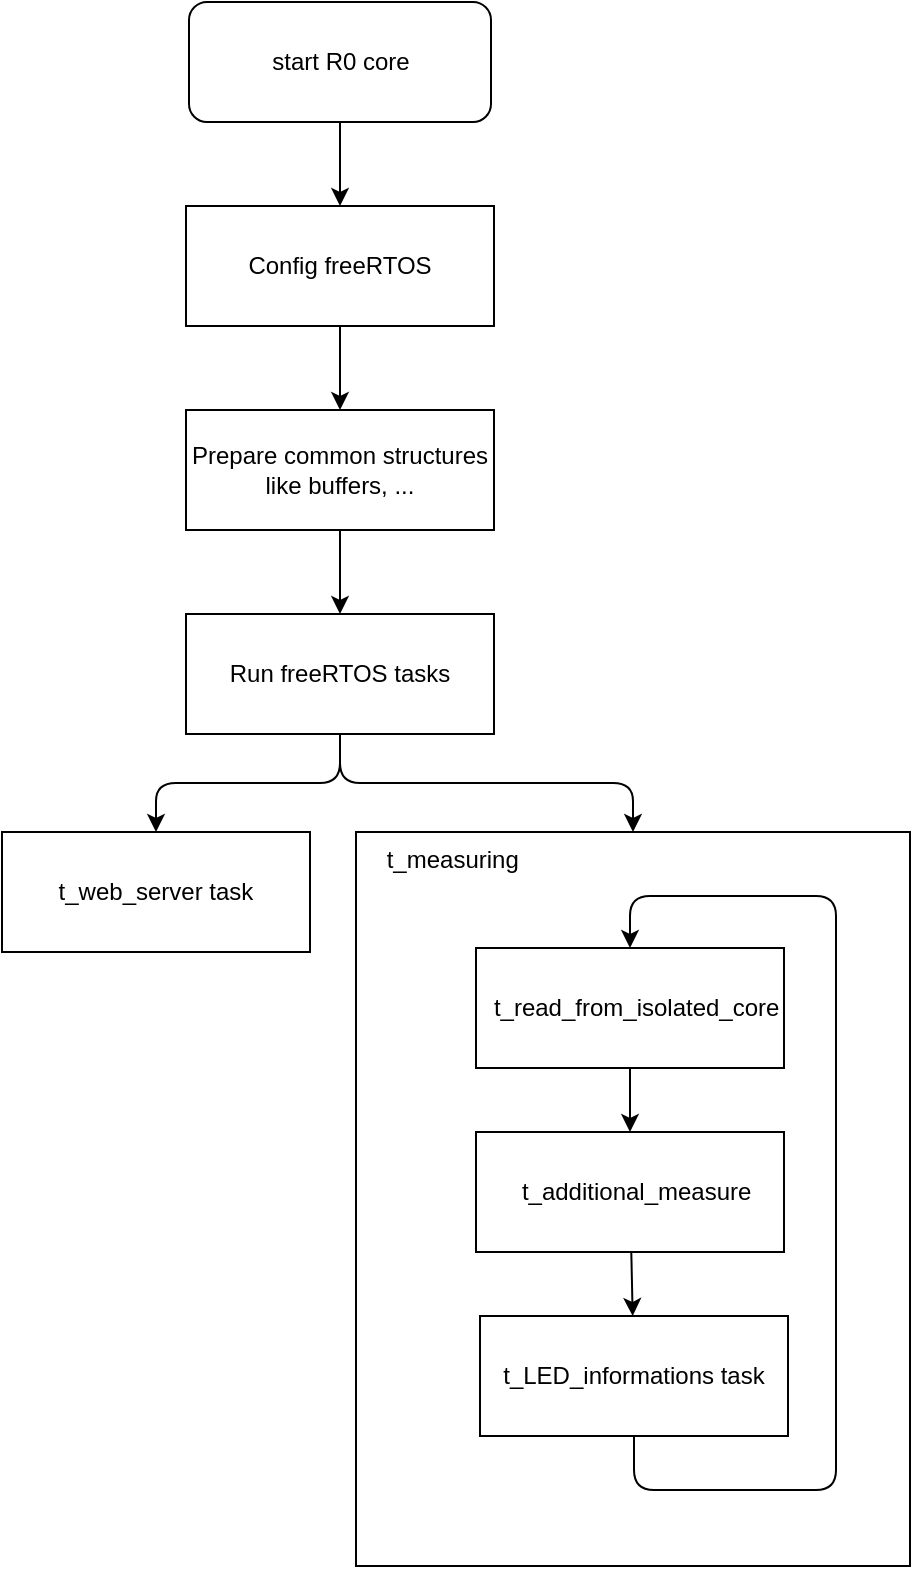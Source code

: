 <mxfile scale="3" border="0">
    <diagram id="LzTGRrPrDBO6Tm46XuKC" name="Page-1">
        <mxGraphModel dx="4644" dy="2339" grid="0" gridSize="10" guides="1" tooltips="1" connect="1" arrows="1" fold="1" page="0" pageScale="1" pageWidth="1600" pageHeight="1200" math="0" shadow="0">
            <root>
                <mxCell id="0"/>
                <mxCell id="1" parent="0"/>
                <mxCell id="289" value="&lt;span style=&quot;color: rgb(0, 0, 0);&quot;&gt;&amp;nbsp;&amp;nbsp;&lt;/span&gt;&lt;span style=&quot;color: rgb(0, 0, 0);&quot;&gt;&amp;nbsp; t_measuring&lt;/span&gt;" style="rounded=0;whiteSpace=wrap;html=1;align=left;verticalAlign=top;" parent="1" vertex="1">
                    <mxGeometry x="-3017" y="-691" width="277" height="367" as="geometry"/>
                </mxCell>
                <mxCell id="297" style="edgeStyle=orthogonalEdgeStyle;html=1;exitX=0.5;exitY=1;exitDx=0;exitDy=0;entryX=0.5;entryY=0;entryDx=0;entryDy=0;" edge="1" parent="1" source="231" target="290">
                    <mxGeometry relative="1" as="geometry">
                        <Array as="points">
                            <mxPoint x="-2878" y="-362"/>
                            <mxPoint x="-2777" y="-362"/>
                            <mxPoint x="-2777" y="-659"/>
                            <mxPoint x="-2880" y="-659"/>
                        </Array>
                    </mxGeometry>
                </mxCell>
                <mxCell id="231" value="t_LED_informations task" style="rounded=0;whiteSpace=wrap;html=1;" parent="1" vertex="1">
                    <mxGeometry x="-2955" y="-449" width="154" height="60" as="geometry"/>
                </mxCell>
                <mxCell id="254" style="edgeStyle=none;html=1;exitX=0.5;exitY=1;exitDx=0;exitDy=0;" parent="1" source="250" target="251" edge="1">
                    <mxGeometry relative="1" as="geometry"/>
                </mxCell>
                <mxCell id="250" value="start R0 core" style="rounded=1;whiteSpace=wrap;html=1;" parent="1" vertex="1">
                    <mxGeometry x="-3100.5" y="-1106" width="151" height="60" as="geometry"/>
                </mxCell>
                <mxCell id="255" style="edgeStyle=none;html=1;exitX=0.5;exitY=1;exitDx=0;exitDy=0;" parent="1" source="251" target="253" edge="1">
                    <mxGeometry relative="1" as="geometry"/>
                </mxCell>
                <mxCell id="251" value="Config freeRTOS" style="rounded=0;whiteSpace=wrap;html=1;" parent="1" vertex="1">
                    <mxGeometry x="-3102" y="-1004" width="154" height="60" as="geometry"/>
                </mxCell>
                <mxCell id="291" style="edgeStyle=orthogonalEdgeStyle;html=1;exitX=0.5;exitY=1;exitDx=0;exitDy=0;entryX=0.5;entryY=0;entryDx=0;entryDy=0;" parent="1" source="252" target="288" edge="1">
                    <mxGeometry relative="1" as="geometry"/>
                </mxCell>
                <mxCell id="292" style="edgeStyle=orthogonalEdgeStyle;html=1;exitX=0.5;exitY=1;exitDx=0;exitDy=0;entryX=0.5;entryY=0;entryDx=0;entryDy=0;" parent="1" source="252" target="289" edge="1">
                    <mxGeometry relative="1" as="geometry"/>
                </mxCell>
                <mxCell id="252" value="Run freeRTOS tasks" style="rounded=0;whiteSpace=wrap;html=1;" parent="1" vertex="1">
                    <mxGeometry x="-3102" y="-800" width="154" height="60" as="geometry"/>
                </mxCell>
                <mxCell id="256" style="edgeStyle=none;html=1;exitX=0.5;exitY=1;exitDx=0;exitDy=0;" parent="1" source="253" target="252" edge="1">
                    <mxGeometry relative="1" as="geometry"/>
                </mxCell>
                <mxCell id="253" value="Prepare common structures&lt;div&gt;like buffers, ...&lt;/div&gt;" style="rounded=0;whiteSpace=wrap;html=1;" parent="1" vertex="1">
                    <mxGeometry x="-3102" y="-902" width="154" height="60" as="geometry"/>
                </mxCell>
                <mxCell id="288" value="t_web_server task" style="rounded=0;whiteSpace=wrap;html=1;" parent="1" vertex="1">
                    <mxGeometry x="-3194" y="-691" width="154" height="60" as="geometry"/>
                </mxCell>
                <mxCell id="295" style="edgeStyle=none;html=1;" edge="1" parent="1" source="290" target="294">
                    <mxGeometry relative="1" as="geometry"/>
                </mxCell>
                <mxCell id="290" value="&lt;span style=&quot;color: rgb(0, 0, 0); text-align: left;&quot;&gt;&amp;nbsp; t_read_from_isolated_core&lt;/span&gt;" style="rounded=0;whiteSpace=wrap;html=1;" parent="1" vertex="1">
                    <mxGeometry x="-2957" y="-633" width="154" height="60" as="geometry"/>
                </mxCell>
                <mxCell id="296" style="edgeStyle=none;html=1;" edge="1" parent="1" source="294" target="231">
                    <mxGeometry relative="1" as="geometry"/>
                </mxCell>
                <mxCell id="294" value="&lt;span style=&quot;color: rgb(0, 0, 0); text-align: left;&quot;&gt;&amp;nbsp; t_additional_measure&lt;/span&gt;" style="rounded=0;whiteSpace=wrap;html=1;" vertex="1" parent="1">
                    <mxGeometry x="-2957" y="-541" width="154" height="60" as="geometry"/>
                </mxCell>
            </root>
        </mxGraphModel>
    </diagram>
</mxfile>